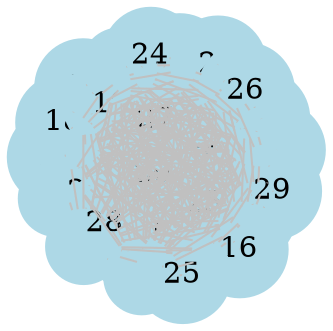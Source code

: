 graph G {
graph [layout = neato]
node [shape = circle,
style = filled,
style = filled,
color = lightblue]
edge [color = silver]
0;
1;
2;
3;
4;
5;
6;
7;
8;
9;
10;
11;
12;
13;
14;
15;
16;
17;
18;
19;
20;
21;
22;
23;
24;
25;
26;
27;
28;
29;
0--1 ;
0--2 ;
0--3 ;
0--4 ;
0--5 ;
0--6 ;
0--7 ;
0--8 ;
0--9 ;
0--10 ;
0--11 ;
0--12 ;
0--13 ;
0--14 ;
0--15 ;
0--16 ;
0--17 ;
0--18 ;
0--19 ;
0--20 ;
0--21 ;
0--22 ;
0--23 ;
0--24 ;
0--25 ;
0--26 ;
0--27 ;
0--28 ;
0--29 ;
1--2 ;
1--3 ;
1--4 ;
1--5 ;
1--6 ;
1--7 ;
1--8 ;
1--9 ;
1--10 ;
1--11 ;
1--12 ;
1--13 ;
1--14 ;
1--15 ;
1--16 ;
1--17 ;
1--18 ;
1--19 ;
1--20 ;
1--21 ;
1--22 ;
1--23 ;
1--24 ;
1--25 ;
1--26 ;
1--27 ;
1--28 ;
1--29 ;
2--3 ;
2--4 ;
2--5 ;
2--6 ;
2--7 ;
2--8 ;
2--9 ;
2--10 ;
2--11 ;
2--12 ;
2--13 ;
2--14 ;
2--15 ;
2--16 ;
2--17 ;
2--18 ;
2--19 ;
2--20 ;
2--21 ;
2--22 ;
2--23 ;
2--24 ;
2--25 ;
2--26 ;
2--27 ;
2--28 ;
2--29 ;
3--4 ;
3--5 ;
3--6 ;
3--7 ;
3--8 ;
3--9 ;
3--10 ;
3--11 ;
3--12 ;
3--13 ;
3--14 ;
3--15 ;
3--16 ;
3--17 ;
3--18 ;
3--19 ;
3--20 ;
3--21 ;
3--22 ;
3--23 ;
3--24 ;
3--25 ;
3--26 ;
3--27 ;
3--28 ;
3--29 ;
4--5 ;
4--6 ;
4--7 ;
4--8 ;
4--9 ;
4--10 ;
4--11 ;
4--12 ;
4--13 ;
4--14 ;
4--15 ;
4--16 ;
4--17 ;
4--18 ;
4--19 ;
4--20 ;
4--21 ;
4--22 ;
4--23 ;
4--24 ;
4--25 ;
4--26 ;
4--27 ;
4--28 ;
4--29 ;
5--6 ;
5--7 ;
5--8 ;
5--9 ;
5--10 ;
5--11 ;
5--12 ;
5--13 ;
5--14 ;
5--15 ;
5--16 ;
5--17 ;
5--18 ;
5--19 ;
5--20 ;
5--21 ;
5--22 ;
5--23 ;
5--24 ;
5--25 ;
5--26 ;
5--27 ;
5--28 ;
5--29 ;
6--7 ;
6--8 ;
6--9 ;
6--10 ;
6--11 ;
6--12 ;
6--13 ;
6--14 ;
6--15 ;
6--16 ;
6--17 ;
6--18 ;
6--19 ;
6--20 ;
6--21 ;
6--22 ;
6--23 ;
6--24 ;
6--25 ;
6--26 ;
6--27 ;
6--28 ;
6--29 ;
7--8 ;
7--9 ;
7--10 ;
7--11 ;
7--12 ;
7--13 ;
7--14 ;
7--15 ;
7--16 ;
7--17 ;
7--18 ;
7--19 ;
7--20 ;
7--21 ;
7--22 ;
7--23 ;
7--24 ;
7--25 ;
7--26 ;
7--27 ;
7--28 ;
7--29 ;
8--9 ;
8--10 ;
8--11 ;
8--12 ;
8--13 ;
8--14 ;
8--15 ;
8--16 ;
8--17 ;
8--18 ;
8--19 ;
8--20 ;
8--21 ;
8--22 ;
8--23 ;
8--24 ;
8--25 ;
8--26 ;
8--27 ;
8--28 ;
8--29 ;
9--10 ;
9--11 ;
9--12 ;
9--13 ;
9--14 ;
9--15 ;
9--16 ;
9--17 ;
9--18 ;
9--19 ;
9--20 ;
9--21 ;
9--22 ;
9--23 ;
9--24 ;
9--25 ;
9--26 ;
9--27 ;
9--28 ;
9--29 ;
10--11 ;
10--12 ;
10--13 ;
10--14 ;
10--15 ;
10--16 ;
10--17 ;
10--18 ;
10--19 ;
10--20 ;
10--21 ;
10--22 ;
10--23 ;
10--24 ;
10--25 ;
10--26 ;
10--27 ;
10--28 ;
10--29 ;
11--12 ;
11--13 ;
11--14 ;
11--15 ;
11--16 ;
11--17 ;
11--18 ;
11--19 ;
11--20 ;
11--21 ;
11--22 ;
11--23 ;
11--24 ;
11--25 ;
11--26 ;
11--27 ;
11--28 ;
11--29 ;
12--13 ;
12--14 ;
12--15 ;
12--16 ;
12--17 ;
12--18 ;
12--19 ;
12--20 ;
12--21 ;
12--22 ;
12--23 ;
12--24 ;
12--25 ;
12--26 ;
12--27 ;
12--28 ;
12--29 ;
13--14 ;
13--15 ;
13--16 ;
13--17 ;
13--18 ;
13--19 ;
13--20 ;
13--21 ;
13--22 ;
13--23 ;
13--24 ;
13--25 ;
13--26 ;
13--27 ;
13--28 ;
13--29 ;
14--15 ;
14--16 ;
14--17 ;
14--18 ;
14--19 ;
14--20 ;
14--21 ;
14--22 ;
14--23 ;
14--24 ;
14--25 ;
14--26 ;
14--27 ;
14--28 ;
14--29 ;
15--16 ;
15--17 ;
15--18 ;
15--19 ;
15--20 ;
15--21 ;
15--22 ;
15--23 ;
15--24 ;
15--25 ;
15--26 ;
15--27 ;
15--28 ;
15--29 ;
16--17 ;
16--18 ;
16--19 ;
16--20 ;
16--21 ;
16--22 ;
16--23 ;
16--24 ;
16--25 ;
16--26 ;
16--27 ;
16--28 ;
16--29 ;
17--18 ;
17--19 ;
17--20 ;
17--21 ;
17--22 ;
17--23 ;
17--24 ;
17--25 ;
17--26 ;
17--27 ;
17--28 ;
17--29 ;
18--19 ;
18--20 ;
18--21 ;
18--22 ;
18--23 ;
18--24 ;
18--25 ;
18--26 ;
18--27 ;
18--28 ;
18--29 ;
19--20 ;
19--21 ;
19--22 ;
19--23 ;
19--24 ;
19--25 ;
19--26 ;
19--27 ;
19--28 ;
19--29 ;
20--21 ;
20--22 ;
20--23 ;
20--24 ;
20--25 ;
20--26 ;
20--27 ;
20--28 ;
20--29 ;
21--22 ;
21--23 ;
21--24 ;
21--25 ;
21--26 ;
21--27 ;
21--28 ;
21--29 ;
22--23 ;
22--24 ;
22--25 ;
22--26 ;
22--27 ;
22--28 ;
22--29 ;
23--24 ;
23--25 ;
23--26 ;
23--27 ;
23--28 ;
23--29 ;
24--25 ;
24--26 ;
24--27 ;
24--28 ;
24--29 ;
25--26 ;
25--27 ;
25--28 ;
25--29 ;
26--27 ;
26--28 ;
26--29 ;
27--28 ;
27--29 ;
28--29 ;
}
